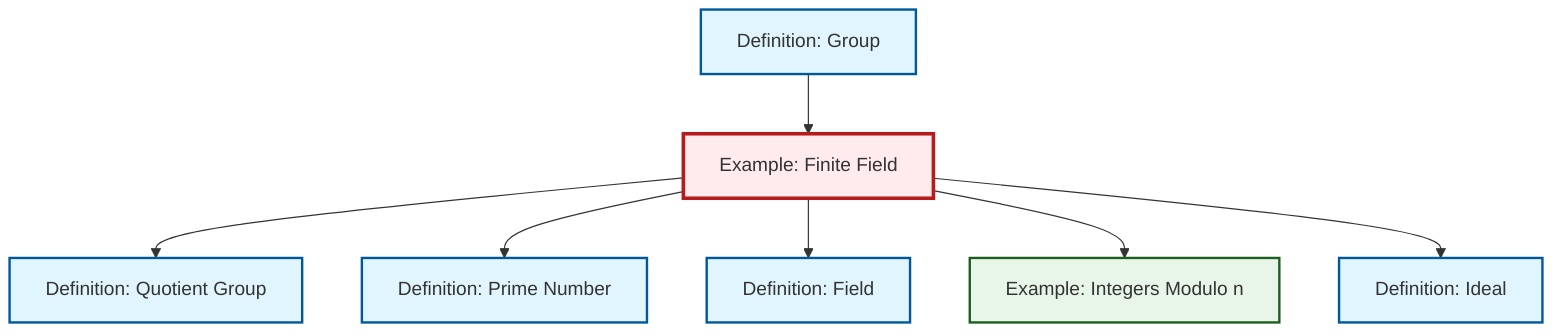 graph TD
    classDef definition fill:#e1f5fe,stroke:#01579b,stroke-width:2px
    classDef theorem fill:#f3e5f5,stroke:#4a148c,stroke-width:2px
    classDef axiom fill:#fff3e0,stroke:#e65100,stroke-width:2px
    classDef example fill:#e8f5e9,stroke:#1b5e20,stroke-width:2px
    classDef current fill:#ffebee,stroke:#b71c1c,stroke-width:3px
    def-field["Definition: Field"]:::definition
    def-quotient-group["Definition: Quotient Group"]:::definition
    def-group["Definition: Group"]:::definition
    def-prime["Definition: Prime Number"]:::definition
    ex-quotient-integers-mod-n["Example: Integers Modulo n"]:::example
    def-ideal["Definition: Ideal"]:::definition
    ex-finite-field["Example: Finite Field"]:::example
    ex-finite-field --> def-quotient-group
    ex-finite-field --> def-prime
    ex-finite-field --> def-field
    def-group --> ex-finite-field
    ex-finite-field --> ex-quotient-integers-mod-n
    ex-finite-field --> def-ideal
    class ex-finite-field current